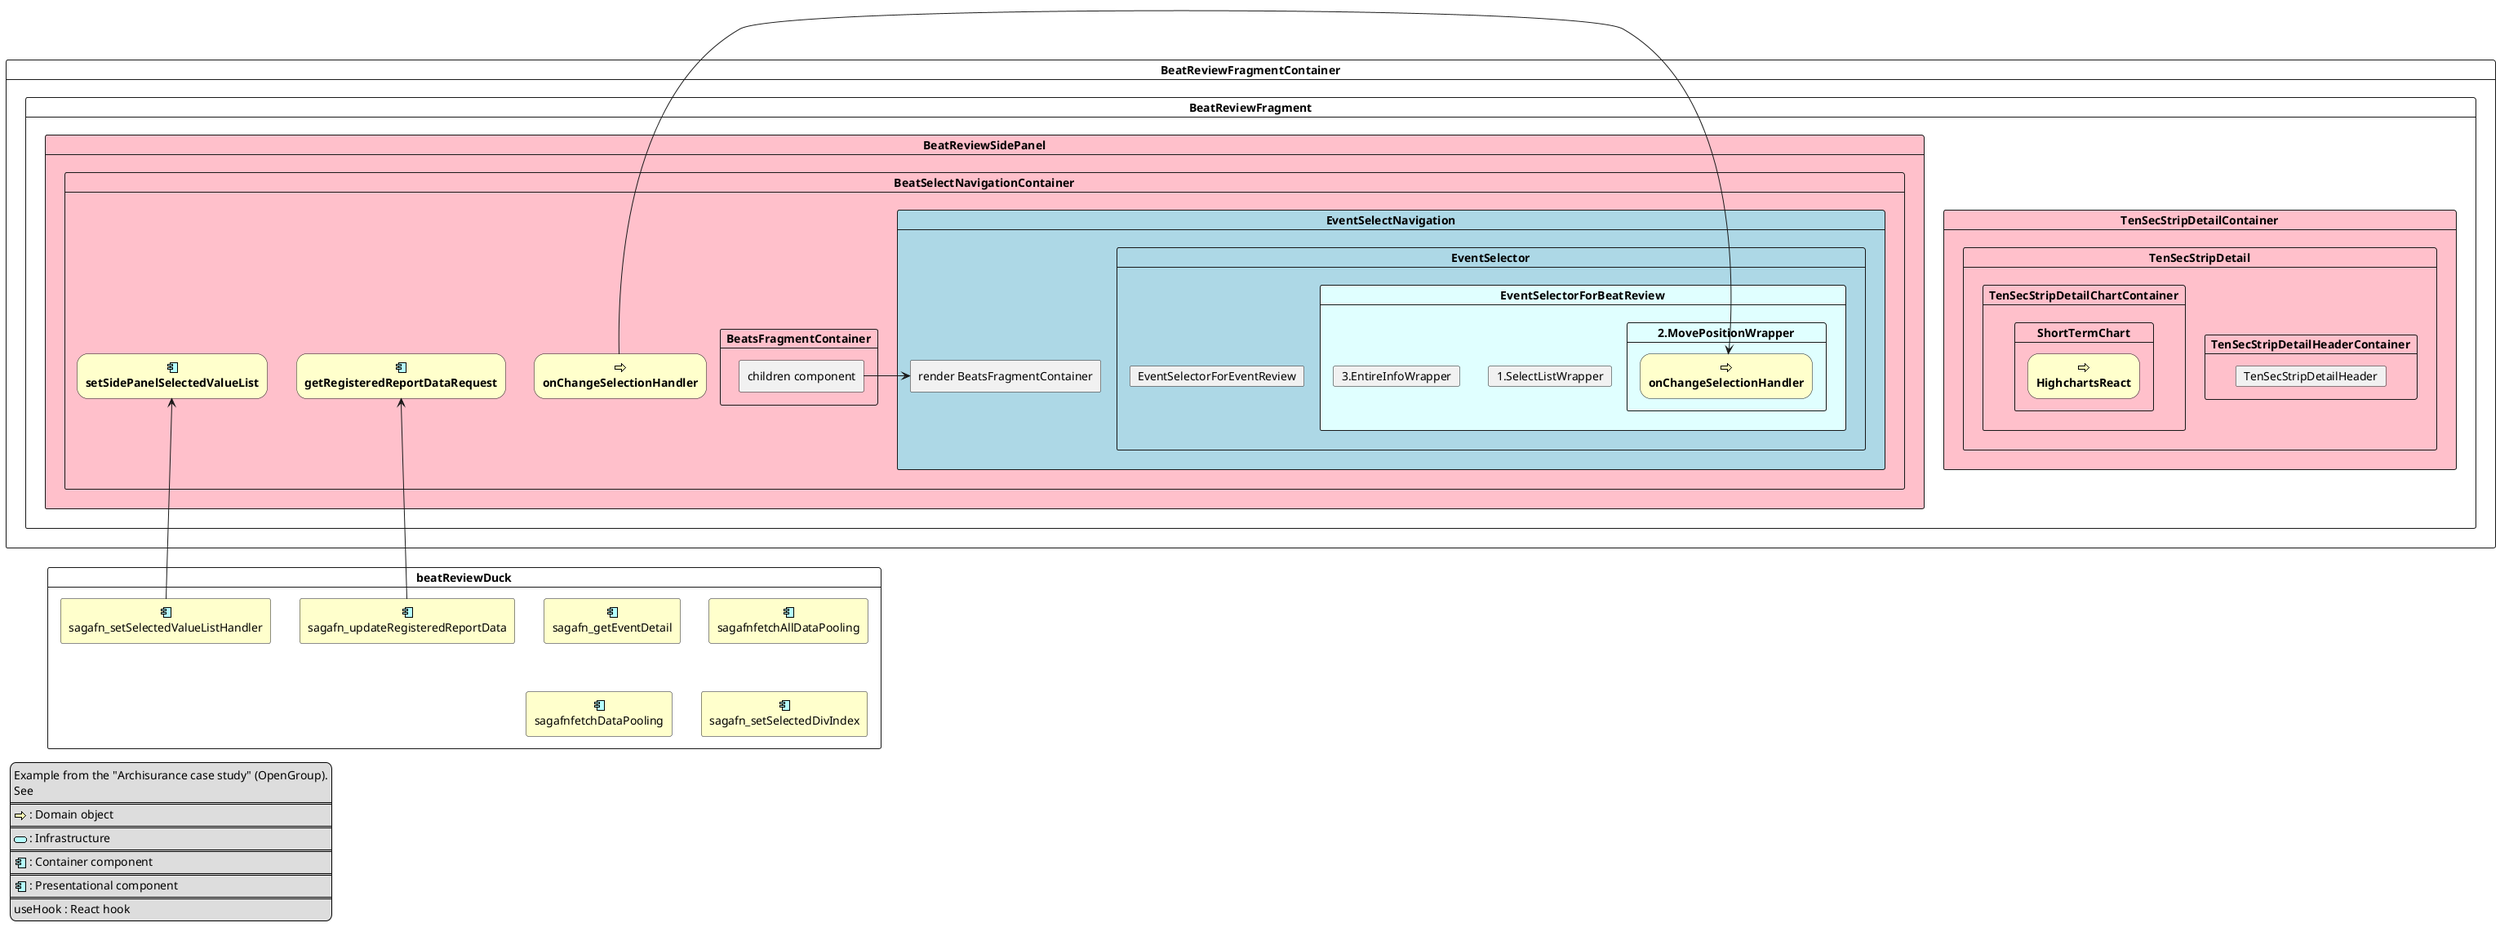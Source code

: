 @startuml
skinparam rectangle<<behavior>> {
  roundCorner 25
}
skinparam card<<behaviorCard>> {
  roundCorner 25
}

sprite $bProcess jar:archimate/business-process
sprite $aService jar:archimate/application-service
sprite $aComponent jar:archimate/application-component

' card {
'   rectangle "Render" as Component1 <<$aComponent>><<behavior>> #ff6644
'   rectangle "State\nRender" as Component2 <<$aComponent>><<behavior>> #ff6644
'   rectangle "State" as useHook <<useHook>> #ff6644
' }

' [Component1] <- [Component2]
' [Component2] -> [useHook]



card BeatReviewFragmentContainer {
  card BeatReviewFragment {
  }
}

card BeatReviewFragment {
    card TenSecStripDetailContainer #pink{
      card TenSecStripDetail {
        card TenSecStripDetailHeaderContainer {
          card TenSecStripDetailHeader {

          }
        }
        card TenSecStripDetailChartContainer {
          card ShortTermChart {
            rectangle "**HighchartsReact**" as HighchartsReact <<$bProcess>><<behavior>> #Business
          }
        }
      }
    }
  }


card BeatReviewFragment {
  card BeatReviewSidePanel #pink{
    card BeatSelectNavigationContainer {
      rectangle "**setSidePanelSelectedValueList**" as _setSelectedValueListHandler <<$aComponent>><<behavior>> #Business      
      rectangle "**getRegisteredReportDataRequest**" as _updateRegisteredReportData <<$aComponent>><<behavior>> #Business      
      rectangle "**onChangeSelectionHandler**" as onChangeSelectionHandler <<$bProcess>><<behavior>> #Business
      
      card EventSelectNavigation #LightBlue {
        rectangle "render BeatsFragmentContainer" as _render_BeatsFragmentContainer
        card EventSelector {
          card EventSelectorForEventReview {
            
          }
          card EventSelectorForBeatReview #LightCyan {
            card 1.SelectListWrapper { 
              
            }
            card 2.MovePositionWrapper {
              rectangle "**onChangeSelectionHandler**" as _onChangeSelectionHandler <<$bProcess>><<behavior>> #Business
            }
            card 3.EntireInfoWrapper {
            }
          }
        }
      }
      card BeatsFragmentContainer {
        rectangle "children component" as _BeatsFragmentContainer
      }
    }
  }
}
[onChangeSelectionHandler] -> [_onChangeSelectionHandler]
[_BeatsFragmentContainer] -left-> [_render_BeatsFragmentContainer]



card beatReviewDuck {
  ' setSidePanelSelectedValueList
  rectangle "sagafn_setSelectedValueListHandler" as sagafn_setSelectedValueListHandler <<$aComponent>><<behaviorCard>> #Business      
  ' getRegisteredReportDataRequest
  rectangle "sagafn_updateRegisteredReportData"  as sagafn_updateRegisteredReportData <<$aComponent>><<behaviorCard>> #Business      
  ' getEventDetailRequested
  rectangle "sagafn_getEventDetail" as sagafn_getEventDetail <<$aComponent>><<behaviorCard>> #Business      

  rectangle "sagafnfetchAllDataPooling" as sagafnfetchAllDataPooling <<$aComponent>><<behaviorCard>> #Business      
  rectangle "sagafnfetchDataPooling" as sagafnfetchDataPooling <<$aComponent>><<behaviorCard>> #Business      
  rectangle "sagafnfetchDataPooling" as sagafnfetchDataPooling <<$aComponent>><<behaviorCard>> #Business      
  rectangle "sagafn_setSelectedDivIndex" as sagafn_setSelectedDivIndex <<$aComponent>><<behaviorCard>> #Business      
}
[sagafn_setSelectedValueListHandler] -up-> [_setSelectedValueListHandler] 
[sagafn_updateRegisteredReportData] -up-> [_updateRegisteredReportData] 

' 🍎 saga function > _updateRegisteredReportData: 
' BeatSelectNavigationContainer.js:206 batch trigger
' 🍎 saga function > _setSelectedValueListHandler: 
' 🍎 saga function > _getEventDetail: 
' 🍎 saga function > fetchAllDataPooling: 
' 🍎 saga function > fetchDataPooling: 
' 🍎 saga function > fetchDataPooling: 
' 🍎 saga function > _setSelectedDivIndex: 


' 제일 하단 설명
legend left
Example from the "Archisurance case study" (OpenGroup).
See
====
<$bProcess> : Domain object
====
<$aService> : Infrastructure
====
<$aComponent> : Container component
====
<$aComponent> : Presentational component
====
useHook : React hook
endlegend
@enduml

' element의 아이콘 두개 이외 다른것 잇나 확인하기 
' $bProcess, $aService

